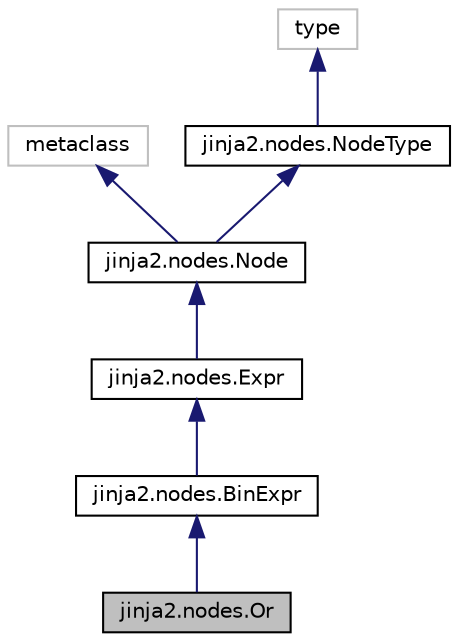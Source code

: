 digraph "jinja2.nodes.Or"
{
 // LATEX_PDF_SIZE
  edge [fontname="Helvetica",fontsize="10",labelfontname="Helvetica",labelfontsize="10"];
  node [fontname="Helvetica",fontsize="10",shape=record];
  Node1 [label="jinja2.nodes.Or",height=0.2,width=0.4,color="black", fillcolor="grey75", style="filled", fontcolor="black",tooltip=" "];
  Node2 -> Node1 [dir="back",color="midnightblue",fontsize="10",style="solid"];
  Node2 [label="jinja2.nodes.BinExpr",height=0.2,width=0.4,color="black", fillcolor="white", style="filled",URL="$classjinja2_1_1nodes_1_1BinExpr.html",tooltip=" "];
  Node3 -> Node2 [dir="back",color="midnightblue",fontsize="10",style="solid"];
  Node3 [label="jinja2.nodes.Expr",height=0.2,width=0.4,color="black", fillcolor="white", style="filled",URL="$classjinja2_1_1nodes_1_1Expr.html",tooltip=" "];
  Node4 -> Node3 [dir="back",color="midnightblue",fontsize="10",style="solid"];
  Node4 [label="jinja2.nodes.Node",height=0.2,width=0.4,color="black", fillcolor="white", style="filled",URL="$classjinja2_1_1nodes_1_1Node.html",tooltip=" "];
  Node5 -> Node4 [dir="back",color="midnightblue",fontsize="10",style="solid"];
  Node5 [label="metaclass",height=0.2,width=0.4,color="grey75", fillcolor="white", style="filled",tooltip=" "];
  Node6 -> Node4 [dir="back",color="midnightblue",fontsize="10",style="solid"];
  Node6 [label="jinja2.nodes.NodeType",height=0.2,width=0.4,color="black", fillcolor="white", style="filled",URL="$classjinja2_1_1nodes_1_1NodeType.html",tooltip=" "];
  Node7 -> Node6 [dir="back",color="midnightblue",fontsize="10",style="solid"];
  Node7 [label="type",height=0.2,width=0.4,color="grey75", fillcolor="white", style="filled",tooltip=" "];
}

